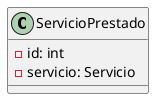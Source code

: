 @startuml
'https://plantuml.com/class-diagram

class ServicioPrestado{
    -id: int
    -servicio: Servicio
}

@enduml